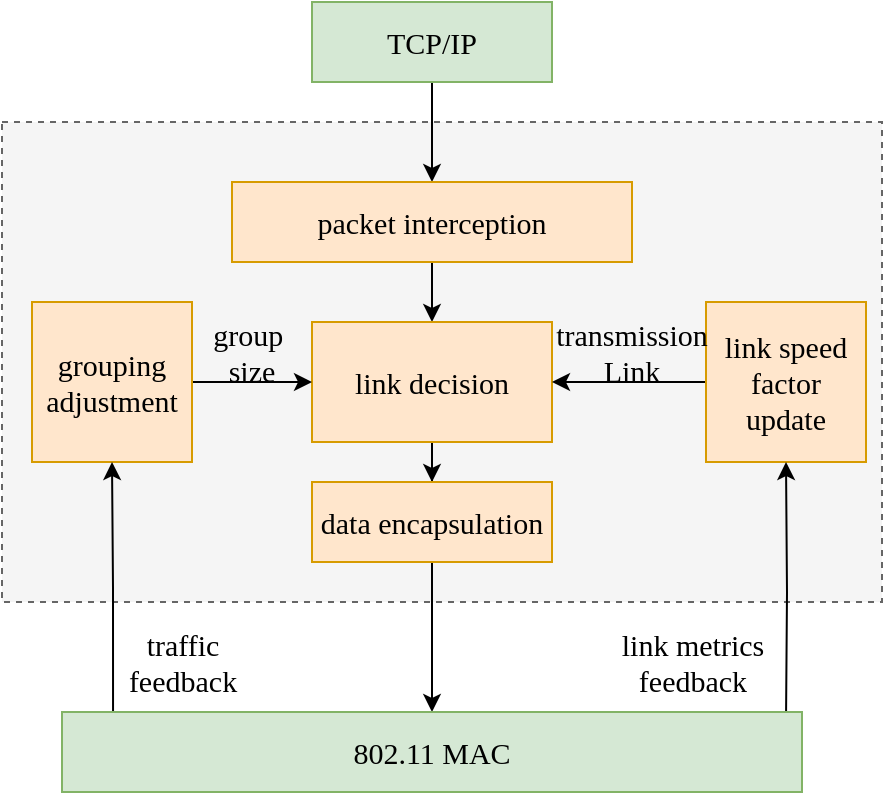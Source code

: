 <mxfile version="24.4.0" type="device">
  <diagram name="第 1 页" id="ANVgfKC1L0qm7wUfjmin">
    <mxGraphModel dx="1050" dy="629" grid="1" gridSize="10" guides="1" tooltips="1" connect="1" arrows="1" fold="1" page="1" pageScale="1" pageWidth="827" pageHeight="1169" math="0" shadow="0">
      <root>
        <mxCell id="0" />
        <mxCell id="1" parent="0" />
        <mxCell id="i66tQGQC1Ocsnc9yD7HQ-2" value="" style="rounded=0;whiteSpace=wrap;html=1;dashed=1;fillColor=#f5f5f5;strokeColor=#666666;fontColor=#333333;fontFamily=Times New Roman;fontSize=15;" vertex="1" parent="1">
          <mxGeometry x="125" y="180" width="440" height="240" as="geometry" />
        </mxCell>
        <mxCell id="i66tQGQC1Ocsnc9yD7HQ-4" style="edgeStyle=orthogonalEdgeStyle;rounded=0;orthogonalLoop=1;jettySize=auto;html=1;entryX=0.5;entryY=0;entryDx=0;entryDy=0;fontFamily=Times New Roman;fontSize=15;" edge="1" parent="1" source="i66tQGQC1Ocsnc9yD7HQ-1" target="i66tQGQC1Ocsnc9yD7HQ-3">
          <mxGeometry relative="1" as="geometry" />
        </mxCell>
        <mxCell id="i66tQGQC1Ocsnc9yD7HQ-1" value="TCP/IP" style="rounded=0;whiteSpace=wrap;html=1;fillColor=#d5e8d4;strokeColor=#82b366;fontFamily=Times New Roman;fontSize=15;" vertex="1" parent="1">
          <mxGeometry x="280" y="120" width="120" height="40" as="geometry" />
        </mxCell>
        <mxCell id="i66tQGQC1Ocsnc9yD7HQ-14" style="edgeStyle=orthogonalEdgeStyle;rounded=0;orthogonalLoop=1;jettySize=auto;html=1;entryX=0.5;entryY=0;entryDx=0;entryDy=0;fontFamily=Times New Roman;fontSize=15;" edge="1" parent="1" source="i66tQGQC1Ocsnc9yD7HQ-3" target="i66tQGQC1Ocsnc9yD7HQ-5">
          <mxGeometry relative="1" as="geometry" />
        </mxCell>
        <mxCell id="i66tQGQC1Ocsnc9yD7HQ-3" value="packet interception" style="rounded=0;whiteSpace=wrap;html=1;fillColor=#ffe6cc;strokeColor=#d79b00;fontFamily=Times New Roman;fontSize=15;" vertex="1" parent="1">
          <mxGeometry x="240" y="210" width="200" height="40" as="geometry" />
        </mxCell>
        <mxCell id="i66tQGQC1Ocsnc9yD7HQ-13" style="edgeStyle=orthogonalEdgeStyle;rounded=0;orthogonalLoop=1;jettySize=auto;html=1;entryX=0.5;entryY=0;entryDx=0;entryDy=0;fontFamily=Times New Roman;fontSize=15;" edge="1" parent="1" source="i66tQGQC1Ocsnc9yD7HQ-5" target="i66tQGQC1Ocsnc9yD7HQ-12">
          <mxGeometry relative="1" as="geometry" />
        </mxCell>
        <mxCell id="i66tQGQC1Ocsnc9yD7HQ-5" value="link decision" style="rounded=0;whiteSpace=wrap;html=1;fillColor=#ffe6cc;strokeColor=#d79b00;fontFamily=Times New Roman;fontSize=15;" vertex="1" parent="1">
          <mxGeometry x="280" y="280" width="120" height="60" as="geometry" />
        </mxCell>
        <mxCell id="i66tQGQC1Ocsnc9yD7HQ-8" style="edgeStyle=orthogonalEdgeStyle;rounded=0;orthogonalLoop=1;jettySize=auto;html=1;entryX=0;entryY=0.5;entryDx=0;entryDy=0;fontFamily=Times New Roman;fontSize=15;" edge="1" parent="1" source="i66tQGQC1Ocsnc9yD7HQ-6" target="i66tQGQC1Ocsnc9yD7HQ-5">
          <mxGeometry relative="1" as="geometry" />
        </mxCell>
        <mxCell id="i66tQGQC1Ocsnc9yD7HQ-6" value="grouping adjustment" style="rounded=0;whiteSpace=wrap;html=1;fillColor=#ffe6cc;strokeColor=#d79b00;fontFamily=Times New Roman;fontSize=15;" vertex="1" parent="1">
          <mxGeometry x="140" y="270" width="80" height="80" as="geometry" />
        </mxCell>
        <mxCell id="i66tQGQC1Ocsnc9yD7HQ-9" style="edgeStyle=orthogonalEdgeStyle;rounded=0;orthogonalLoop=1;jettySize=auto;html=1;entryX=1;entryY=0.5;entryDx=0;entryDy=0;fontFamily=Times New Roman;fontSize=15;" edge="1" parent="1" source="i66tQGQC1Ocsnc9yD7HQ-7" target="i66tQGQC1Ocsnc9yD7HQ-5">
          <mxGeometry relative="1" as="geometry" />
        </mxCell>
        <mxCell id="i66tQGQC1Ocsnc9yD7HQ-7" value="link speed factor update" style="rounded=0;whiteSpace=wrap;html=1;fillColor=#ffe6cc;strokeColor=#d79b00;fontFamily=Times New Roman;fontSize=15;" vertex="1" parent="1">
          <mxGeometry x="477" y="270" width="80" height="80" as="geometry" />
        </mxCell>
        <mxCell id="i66tQGQC1Ocsnc9yD7HQ-10" value="group&amp;nbsp;&lt;div style=&quot;font-size: 15px;&quot;&gt;size&lt;/div&gt;" style="text;html=1;align=center;verticalAlign=middle;whiteSpace=wrap;rounded=0;fontFamily=Times New Roman;fontSize=15;" vertex="1" parent="1">
          <mxGeometry x="220" y="280" width="60" height="30" as="geometry" />
        </mxCell>
        <mxCell id="i66tQGQC1Ocsnc9yD7HQ-11" value="&lt;div style=&quot;font-size: 15px;&quot;&gt;transmission&lt;br style=&quot;font-size: 15px;&quot;&gt;&lt;/div&gt;Link" style="text;html=1;align=center;verticalAlign=middle;whiteSpace=wrap;rounded=0;fontFamily=Times New Roman;fontSize=15;" vertex="1" parent="1">
          <mxGeometry x="410" y="280" width="60" height="30" as="geometry" />
        </mxCell>
        <mxCell id="i66tQGQC1Ocsnc9yD7HQ-16" style="edgeStyle=orthogonalEdgeStyle;rounded=0;orthogonalLoop=1;jettySize=auto;html=1;fontFamily=Times New Roman;fontSize=15;" edge="1" parent="1" source="i66tQGQC1Ocsnc9yD7HQ-12" target="i66tQGQC1Ocsnc9yD7HQ-15">
          <mxGeometry relative="1" as="geometry" />
        </mxCell>
        <mxCell id="i66tQGQC1Ocsnc9yD7HQ-12" value="data encapsulation" style="rounded=0;whiteSpace=wrap;html=1;fillColor=#ffe6cc;strokeColor=#d79b00;fontFamily=Times New Roman;fontSize=15;" vertex="1" parent="1">
          <mxGeometry x="280" y="360" width="120" height="40" as="geometry" />
        </mxCell>
        <mxCell id="i66tQGQC1Ocsnc9yD7HQ-17" style="edgeStyle=orthogonalEdgeStyle;rounded=0;orthogonalLoop=1;jettySize=auto;html=1;entryX=0.5;entryY=1;entryDx=0;entryDy=0;fontFamily=Times New Roman;fontSize=15;exitX=0.069;exitY=0.045;exitDx=0;exitDy=0;exitPerimeter=0;" edge="1" parent="1" source="i66tQGQC1Ocsnc9yD7HQ-15" target="i66tQGQC1Ocsnc9yD7HQ-6">
          <mxGeometry relative="1" as="geometry">
            <mxPoint x="180" y="470" as="sourcePoint" />
          </mxGeometry>
        </mxCell>
        <mxCell id="i66tQGQC1Ocsnc9yD7HQ-18" style="edgeStyle=orthogonalEdgeStyle;rounded=0;orthogonalLoop=1;jettySize=auto;html=1;entryX=0.5;entryY=1;entryDx=0;entryDy=0;fontFamily=Times New Roman;fontSize=15;" edge="1" parent="1" target="i66tQGQC1Ocsnc9yD7HQ-7">
          <mxGeometry relative="1" as="geometry">
            <mxPoint x="517" y="480" as="sourcePoint" />
          </mxGeometry>
        </mxCell>
        <mxCell id="i66tQGQC1Ocsnc9yD7HQ-15" value="802.11 MAC" style="rounded=0;whiteSpace=wrap;html=1;fillColor=#d5e8d4;strokeColor=#82b366;fontFamily=Times New Roman;fontSize=15;" vertex="1" parent="1">
          <mxGeometry x="155" y="475" width="370" height="40" as="geometry" />
        </mxCell>
        <mxCell id="i66tQGQC1Ocsnc9yD7HQ-19" value="traffic&lt;div style=&quot;font-size: 15px;&quot;&gt;feedback&lt;/div&gt;" style="text;html=1;align=center;verticalAlign=middle;resizable=0;points=[];autosize=1;strokeColor=none;fillColor=none;fontFamily=Times New Roman;fontSize=15;" vertex="1" parent="1">
          <mxGeometry x="175" y="425" width="80" height="50" as="geometry" />
        </mxCell>
        <mxCell id="i66tQGQC1Ocsnc9yD7HQ-20" value="&lt;div style=&quot;font-size: 15px;&quot;&gt;link metrics&lt;/div&gt;&lt;div style=&quot;font-size: 15px;&quot;&gt;&lt;span style=&quot;background-color: initial; font-size: 15px;&quot;&gt;feedback&lt;/span&gt;&lt;/div&gt;" style="text;html=1;align=center;verticalAlign=middle;resizable=0;points=[];autosize=1;strokeColor=none;fillColor=none;fontFamily=Times New Roman;fontSize=15;" vertex="1" parent="1">
          <mxGeometry x="425" y="425" width="90" height="50" as="geometry" />
        </mxCell>
      </root>
    </mxGraphModel>
  </diagram>
</mxfile>
